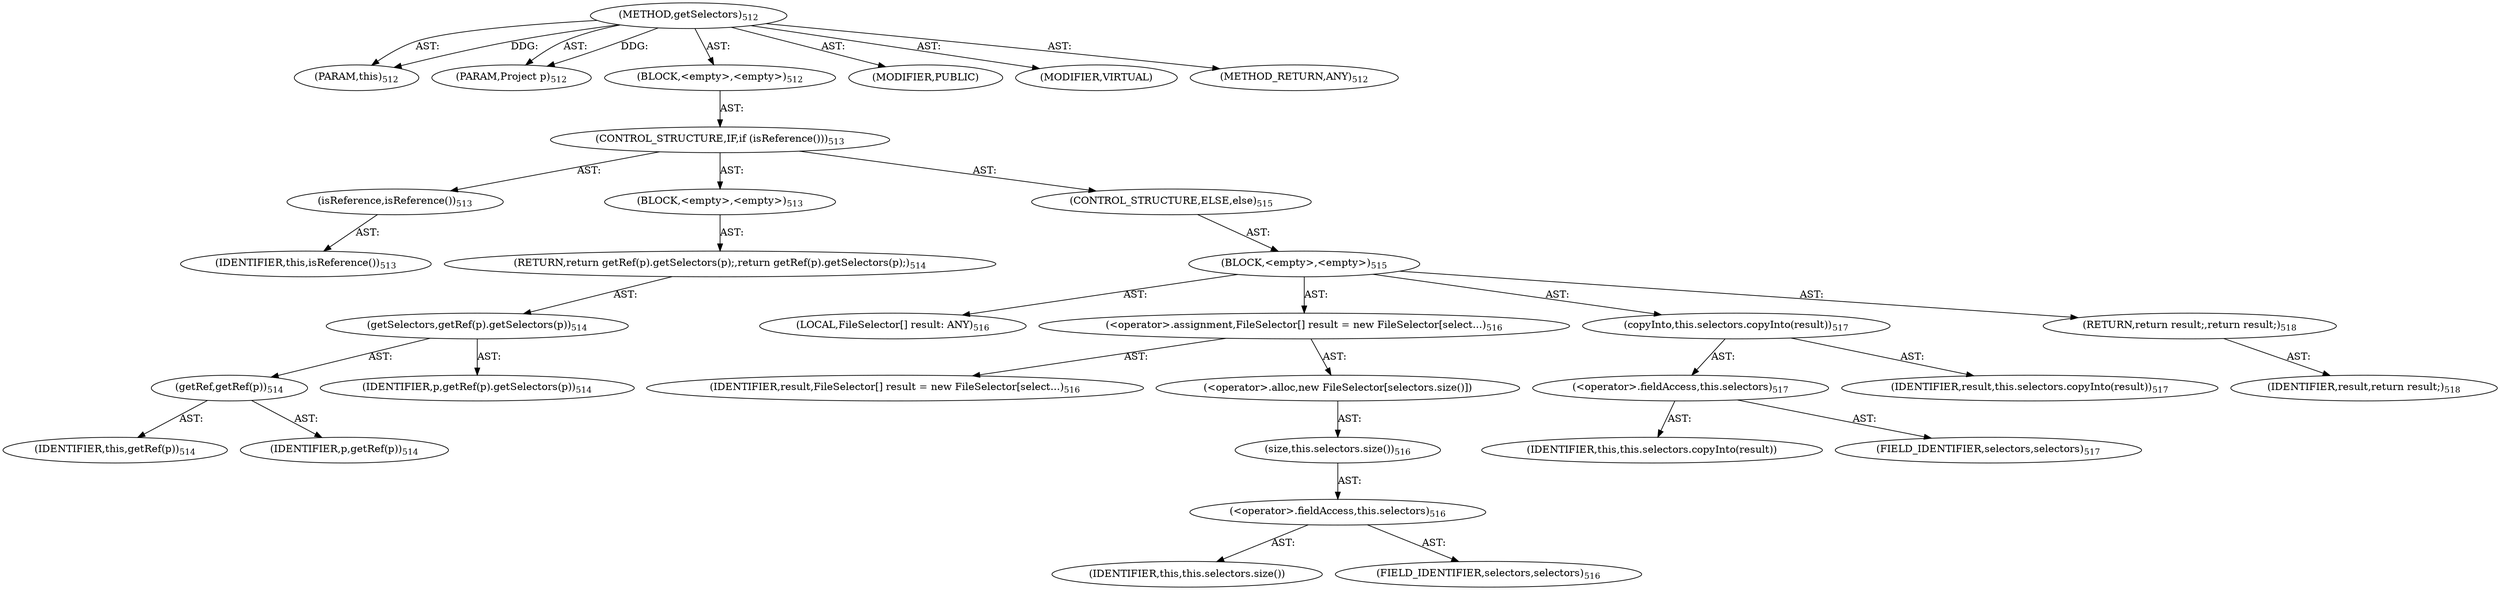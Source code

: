 digraph "getSelectors" {  
"111669149722" [label = <(METHOD,getSelectors)<SUB>512</SUB>> ]
"115964117016" [label = <(PARAM,this)<SUB>512</SUB>> ]
"115964117058" [label = <(PARAM,Project p)<SUB>512</SUB>> ]
"25769803849" [label = <(BLOCK,&lt;empty&gt;,&lt;empty&gt;)<SUB>512</SUB>> ]
"47244640298" [label = <(CONTROL_STRUCTURE,IF,if (isReference()))<SUB>513</SUB>> ]
"30064771416" [label = <(isReference,isReference())<SUB>513</SUB>> ]
"68719476811" [label = <(IDENTIFIER,this,isReference())<SUB>513</SUB>> ]
"25769803850" [label = <(BLOCK,&lt;empty&gt;,&lt;empty&gt;)<SUB>513</SUB>> ]
"146028888088" [label = <(RETURN,return getRef(p).getSelectors(p);,return getRef(p).getSelectors(p);)<SUB>514</SUB>> ]
"30064771417" [label = <(getSelectors,getRef(p).getSelectors(p))<SUB>514</SUB>> ]
"30064771418" [label = <(getRef,getRef(p))<SUB>514</SUB>> ]
"68719476812" [label = <(IDENTIFIER,this,getRef(p))<SUB>514</SUB>> ]
"68719477021" [label = <(IDENTIFIER,p,getRef(p))<SUB>514</SUB>> ]
"68719477022" [label = <(IDENTIFIER,p,getRef(p).getSelectors(p))<SUB>514</SUB>> ]
"47244640299" [label = <(CONTROL_STRUCTURE,ELSE,else)<SUB>515</SUB>> ]
"25769803851" [label = <(BLOCK,&lt;empty&gt;,&lt;empty&gt;)<SUB>515</SUB>> ]
"94489280536" [label = <(LOCAL,FileSelector[] result: ANY)<SUB>516</SUB>> ]
"30064771419" [label = <(&lt;operator&gt;.assignment,FileSelector[] result = new FileSelector[select...)<SUB>516</SUB>> ]
"68719477023" [label = <(IDENTIFIER,result,FileSelector[] result = new FileSelector[select...)<SUB>516</SUB>> ]
"30064771420" [label = <(&lt;operator&gt;.alloc,new FileSelector[selectors.size()])> ]
"30064771421" [label = <(size,this.selectors.size())<SUB>516</SUB>> ]
"30064771422" [label = <(&lt;operator&gt;.fieldAccess,this.selectors)<SUB>516</SUB>> ]
"68719477024" [label = <(IDENTIFIER,this,this.selectors.size())> ]
"55834574920" [label = <(FIELD_IDENTIFIER,selectors,selectors)<SUB>516</SUB>> ]
"30064771423" [label = <(copyInto,this.selectors.copyInto(result))<SUB>517</SUB>> ]
"30064771424" [label = <(&lt;operator&gt;.fieldAccess,this.selectors)<SUB>517</SUB>> ]
"68719477025" [label = <(IDENTIFIER,this,this.selectors.copyInto(result))> ]
"55834574921" [label = <(FIELD_IDENTIFIER,selectors,selectors)<SUB>517</SUB>> ]
"68719477026" [label = <(IDENTIFIER,result,this.selectors.copyInto(result))<SUB>517</SUB>> ]
"146028888089" [label = <(RETURN,return result;,return result;)<SUB>518</SUB>> ]
"68719477027" [label = <(IDENTIFIER,result,return result;)<SUB>518</SUB>> ]
"133143986235" [label = <(MODIFIER,PUBLIC)> ]
"133143986236" [label = <(MODIFIER,VIRTUAL)> ]
"128849018906" [label = <(METHOD_RETURN,ANY)<SUB>512</SUB>> ]
  "111669149722" -> "115964117016"  [ label = "AST: "] 
  "111669149722" -> "115964117058"  [ label = "AST: "] 
  "111669149722" -> "25769803849"  [ label = "AST: "] 
  "111669149722" -> "133143986235"  [ label = "AST: "] 
  "111669149722" -> "133143986236"  [ label = "AST: "] 
  "111669149722" -> "128849018906"  [ label = "AST: "] 
  "25769803849" -> "47244640298"  [ label = "AST: "] 
  "47244640298" -> "30064771416"  [ label = "AST: "] 
  "47244640298" -> "25769803850"  [ label = "AST: "] 
  "47244640298" -> "47244640299"  [ label = "AST: "] 
  "30064771416" -> "68719476811"  [ label = "AST: "] 
  "25769803850" -> "146028888088"  [ label = "AST: "] 
  "146028888088" -> "30064771417"  [ label = "AST: "] 
  "30064771417" -> "30064771418"  [ label = "AST: "] 
  "30064771417" -> "68719477022"  [ label = "AST: "] 
  "30064771418" -> "68719476812"  [ label = "AST: "] 
  "30064771418" -> "68719477021"  [ label = "AST: "] 
  "47244640299" -> "25769803851"  [ label = "AST: "] 
  "25769803851" -> "94489280536"  [ label = "AST: "] 
  "25769803851" -> "30064771419"  [ label = "AST: "] 
  "25769803851" -> "30064771423"  [ label = "AST: "] 
  "25769803851" -> "146028888089"  [ label = "AST: "] 
  "30064771419" -> "68719477023"  [ label = "AST: "] 
  "30064771419" -> "30064771420"  [ label = "AST: "] 
  "30064771420" -> "30064771421"  [ label = "AST: "] 
  "30064771421" -> "30064771422"  [ label = "AST: "] 
  "30064771422" -> "68719477024"  [ label = "AST: "] 
  "30064771422" -> "55834574920"  [ label = "AST: "] 
  "30064771423" -> "30064771424"  [ label = "AST: "] 
  "30064771423" -> "68719477026"  [ label = "AST: "] 
  "30064771424" -> "68719477025"  [ label = "AST: "] 
  "30064771424" -> "55834574921"  [ label = "AST: "] 
  "146028888089" -> "68719477027"  [ label = "AST: "] 
  "111669149722" -> "115964117016"  [ label = "DDG: "] 
  "111669149722" -> "115964117058"  [ label = "DDG: "] 
}

